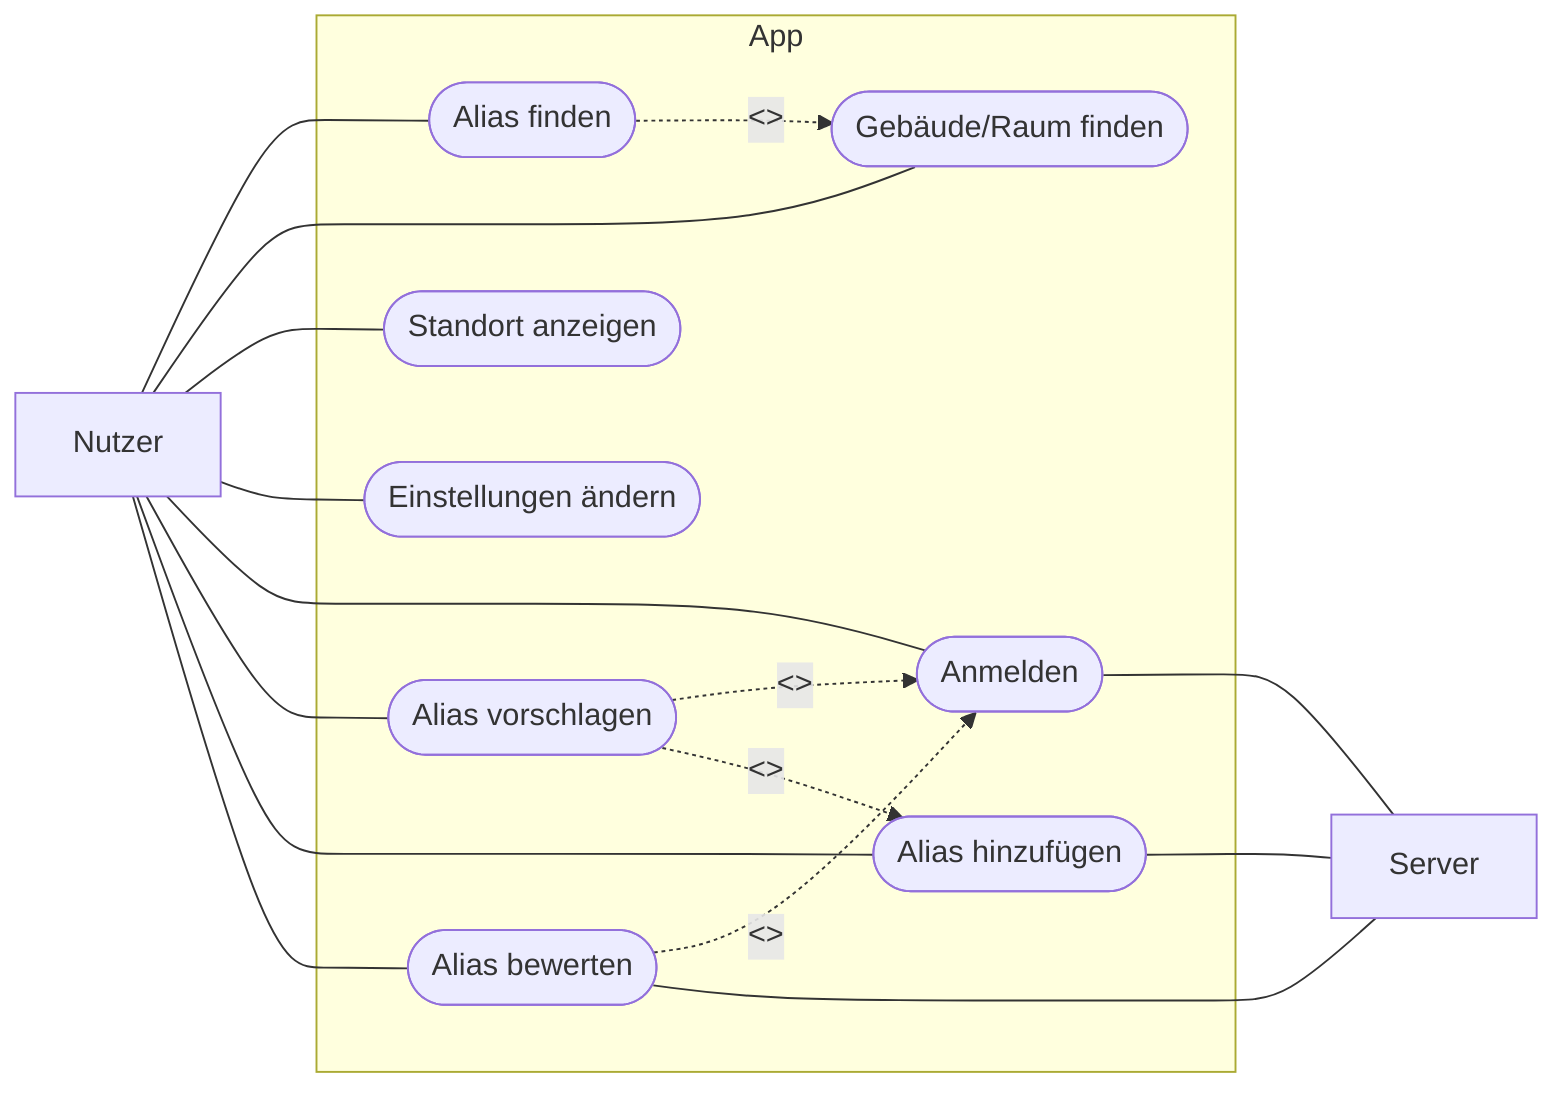 flowchart LR

N[Nutzer]
S[Server]

subgraph App
    direction TB
    GRF([Gebäude/Raum finden])
    AN([Anmelden])
    SA([Standort anzeigen])
    E([Einstellungen ändern])
    AF([Alias finden])
    AH([Alias hinzufügen])
    AV([Alias vorschlagen])
    AB([Alias bewerten])

    AF -.-> |<<includes>>| GRF 
    AV & AB -.-> |<<includes>>| AN
    AV -.-> |<<extends>>| AH
end

AN & AH & AB --- S
N --- AF & GRF & SA & E & AN & AV & AH & AB
